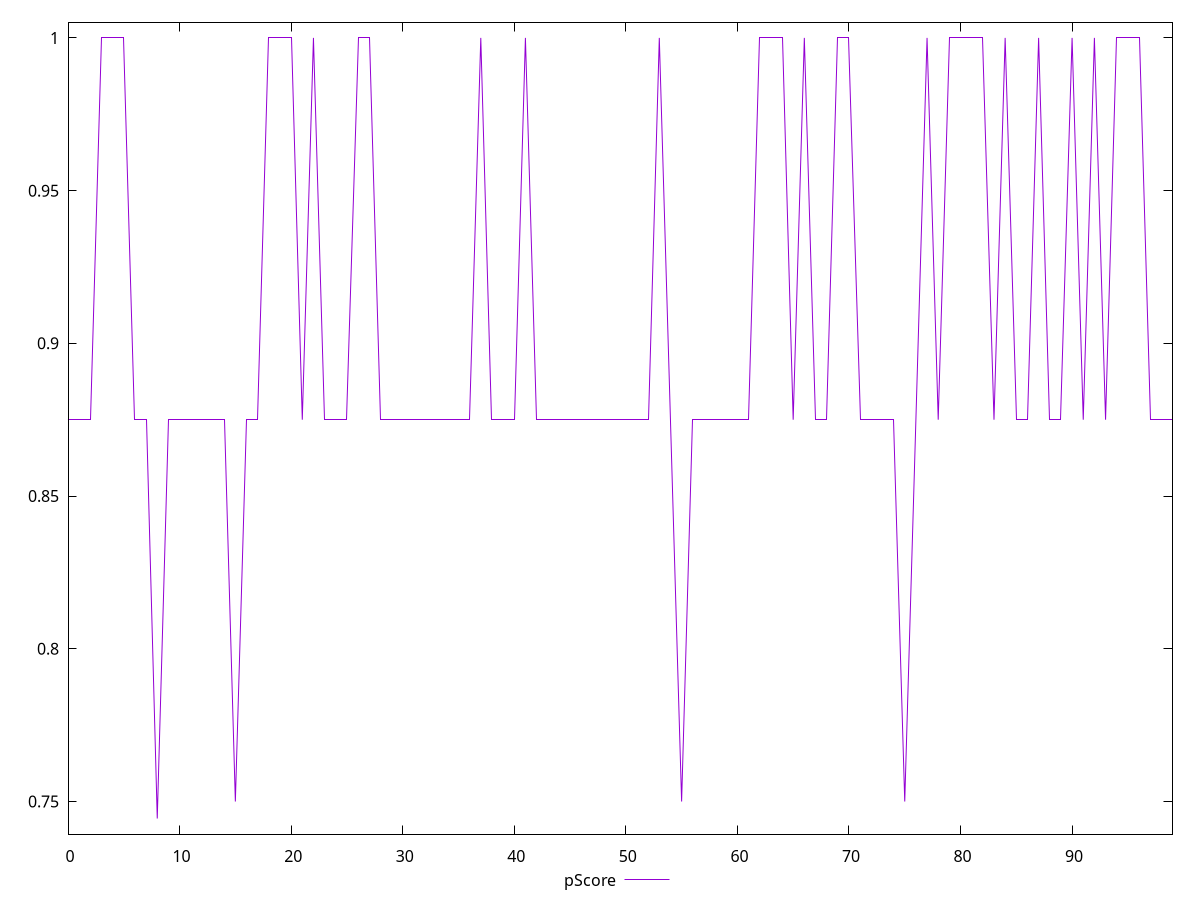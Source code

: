 reset

$pScore <<EOF
0 0.875
1 0.875
2 0.875
3 1
4 1
5 1
6 0.875
7 0.875
8 0.7444444444444445
9 0.875
10 0.875
11 0.875
12 0.875
13 0.875
14 0.875
15 0.75
16 0.875
17 0.875
18 1
19 1
20 1
21 0.875
22 1
23 0.875
24 0.875
25 0.875
26 1
27 1
28 0.875
29 0.875
30 0.875
31 0.875
32 0.875
33 0.875
34 0.875
35 0.875
36 0.875
37 1
38 0.875
39 0.875
40 0.875
41 1
42 0.875
43 0.875
44 0.875
45 0.875
46 0.875
47 0.875
48 0.875
49 0.875
50 0.875
51 0.875
52 0.875
53 1
54 0.875
55 0.75
56 0.875
57 0.875
58 0.875
59 0.875
60 0.875
61 0.875
62 1
63 1
64 1
65 0.875
66 1
67 0.875
68 0.875
69 1
70 1
71 0.875
72 0.875
73 0.875
74 0.875
75 0.75
76 0.875
77 1
78 0.875
79 1
80 1
81 1
82 1
83 0.875
84 1
85 0.875
86 0.875
87 1
88 0.875
89 0.875
90 1
91 0.875
92 1
93 0.875
94 1
95 1
96 1
97 0.875
98 0.875
99 0.875
EOF

set key outside below
set xrange [0:99]
set yrange [0.7393333333333334:1.005111111111111]
set trange [0.7393333333333334:1.005111111111111]
set terminal svg size 640, 500 enhanced background rgb 'white'
set output "report_00018_2021-02-10T15-25-16.877Z/uses-http2/samples/pages/pScore/values.svg"

plot $pScore title "pScore" with line

reset
